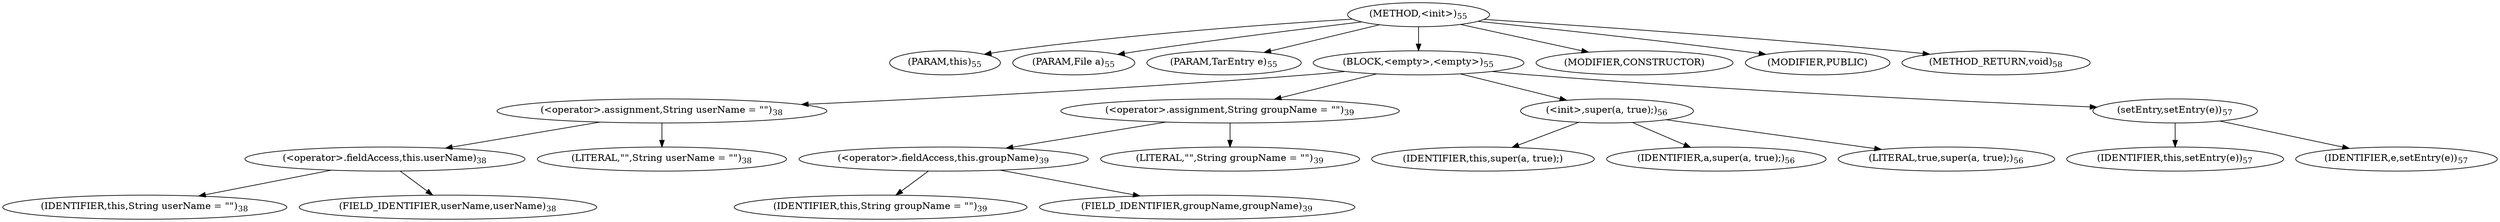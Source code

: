 digraph "&lt;init&gt;" {  
"83" [label = <(METHOD,&lt;init&gt;)<SUB>55</SUB>> ]
"4" [label = <(PARAM,this)<SUB>55</SUB>> ]
"84" [label = <(PARAM,File a)<SUB>55</SUB>> ]
"85" [label = <(PARAM,TarEntry e)<SUB>55</SUB>> ]
"86" [label = <(BLOCK,&lt;empty&gt;,&lt;empty&gt;)<SUB>55</SUB>> ]
"87" [label = <(&lt;operator&gt;.assignment,String userName = &quot;&quot;)<SUB>38</SUB>> ]
"88" [label = <(&lt;operator&gt;.fieldAccess,this.userName)<SUB>38</SUB>> ]
"89" [label = <(IDENTIFIER,this,String userName = &quot;&quot;)<SUB>38</SUB>> ]
"90" [label = <(FIELD_IDENTIFIER,userName,userName)<SUB>38</SUB>> ]
"91" [label = <(LITERAL,&quot;&quot;,String userName = &quot;&quot;)<SUB>38</SUB>> ]
"92" [label = <(&lt;operator&gt;.assignment,String groupName = &quot;&quot;)<SUB>39</SUB>> ]
"93" [label = <(&lt;operator&gt;.fieldAccess,this.groupName)<SUB>39</SUB>> ]
"94" [label = <(IDENTIFIER,this,String groupName = &quot;&quot;)<SUB>39</SUB>> ]
"95" [label = <(FIELD_IDENTIFIER,groupName,groupName)<SUB>39</SUB>> ]
"96" [label = <(LITERAL,&quot;&quot;,String groupName = &quot;&quot;)<SUB>39</SUB>> ]
"97" [label = <(&lt;init&gt;,super(a, true);)<SUB>56</SUB>> ]
"3" [label = <(IDENTIFIER,this,super(a, true);)> ]
"98" [label = <(IDENTIFIER,a,super(a, true);)<SUB>56</SUB>> ]
"99" [label = <(LITERAL,true,super(a, true);)<SUB>56</SUB>> ]
"100" [label = <(setEntry,setEntry(e))<SUB>57</SUB>> ]
"5" [label = <(IDENTIFIER,this,setEntry(e))<SUB>57</SUB>> ]
"101" [label = <(IDENTIFIER,e,setEntry(e))<SUB>57</SUB>> ]
"102" [label = <(MODIFIER,CONSTRUCTOR)> ]
"103" [label = <(MODIFIER,PUBLIC)> ]
"104" [label = <(METHOD_RETURN,void)<SUB>58</SUB>> ]
  "83" -> "4" 
  "83" -> "84" 
  "83" -> "85" 
  "83" -> "86" 
  "83" -> "102" 
  "83" -> "103" 
  "83" -> "104" 
  "86" -> "87" 
  "86" -> "92" 
  "86" -> "97" 
  "86" -> "100" 
  "87" -> "88" 
  "87" -> "91" 
  "88" -> "89" 
  "88" -> "90" 
  "92" -> "93" 
  "92" -> "96" 
  "93" -> "94" 
  "93" -> "95" 
  "97" -> "3" 
  "97" -> "98" 
  "97" -> "99" 
  "100" -> "5" 
  "100" -> "101" 
}
